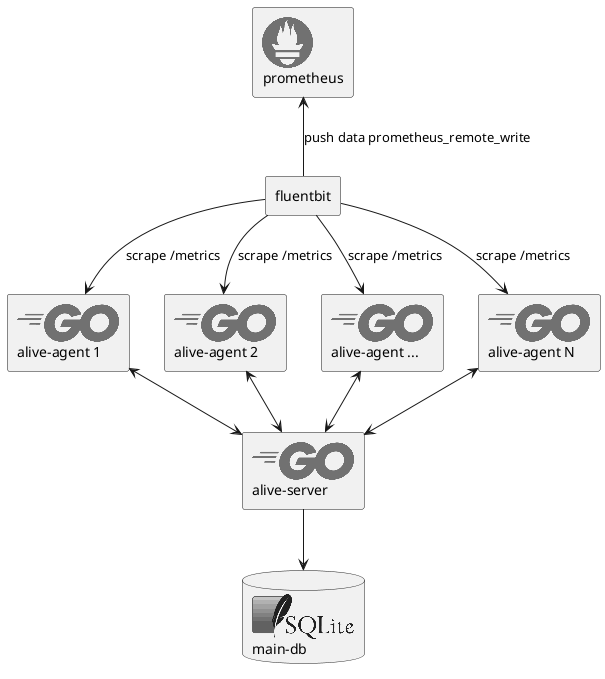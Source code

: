 @startuml
!include <logos/sqlite>
!include <logos/go>
!include <logos/prometheus>

rectangle "<$prometheus>\nprometheus" as prometheus
rectangle "fluentbit" as fluentbit

rectangle "<$go>\nalive-agent 1" as agent1
rectangle "<$go>\nalive-agent 2" as agent2
rectangle "<$go>\nalive-agent ..." as agent3
rectangle "<$go>\nalive-agent N" as agentn

rectangle "<$go>\nalive-server" as server
database "<$sqlite>\nmain-db" as sqlite

agent1 <--> server
agent2 <--> server
agent3 <--> server
agentn <--> server

server --> sqlite

prometheus <-- fluentbit  : push data prometheus_remote_write
fluentbit --> agent1 : scrape /metrics
fluentbit --> agent2 : scrape /metrics
fluentbit --> agent3 : scrape /metrics
fluentbit --> agentn : scrape /metrics

@enduml